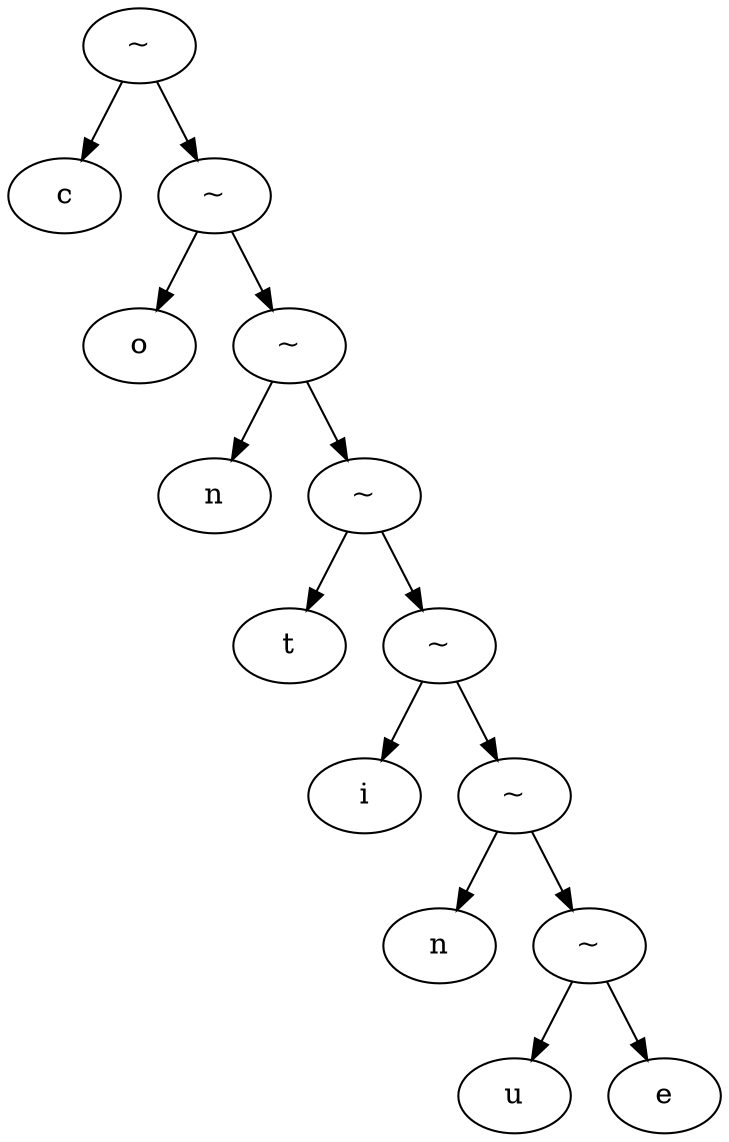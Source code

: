 //	File[/Users/lee/Main/Proj/On_BJTU/Compiler_Projects/LiaLEX/regex_analyze.cpp] Line[315]	2022-09-29 19:30
digraph Continue { 
1 [label = "~" ] 
2 [label = "c" ] 
1 -> 2 
3 [label = "~" ] 
4 [label = "o" ] 
3 -> 4 
5 [label = "~" ] 
6 [label = "n" ] 
5 -> 6 
7 [label = "~" ] 
8 [label = "t" ] 
7 -> 8 
9 [label = "~" ] 
10 [label = "i" ] 
9 -> 10 
11 [label = "~" ] 
12 [label = "n" ] 
11 -> 12 
13 [label = "~" ] 
14 [label = "u" ] 
13 -> 14 
15 [label = "e" ] 
13 -> 15 
11 -> 13 
9 -> 11 
7 -> 9 
5 -> 7 
3 -> 5 
1 -> 3 
} 
